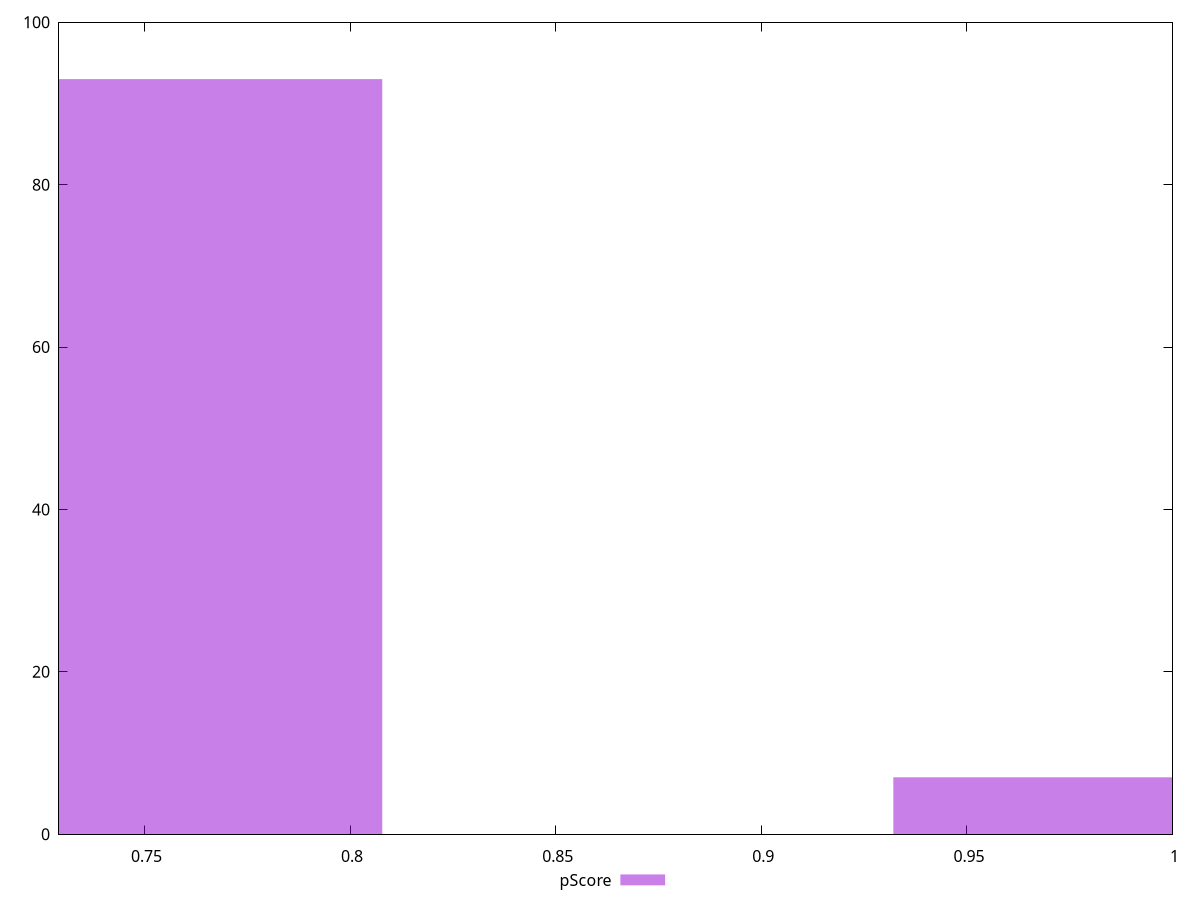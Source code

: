 reset

$pScore <<EOF
0.7456875630888605 93
0.9942500841184807 7
EOF

set key outside below
set boxwidth 0.12428126051481009
set xrange [0.7292188888888889:1]
set yrange [0:100]
set trange [0:100]
set style fill transparent solid 0.5 noborder
set terminal svg size 640, 490 enhanced background rgb 'white'
set output "report_00017_2021-02-10T15-08-03.406Z/uses-rel-preconnect/samples/pages/pScore/histogram.svg"

plot $pScore title "pScore" with boxes

reset
